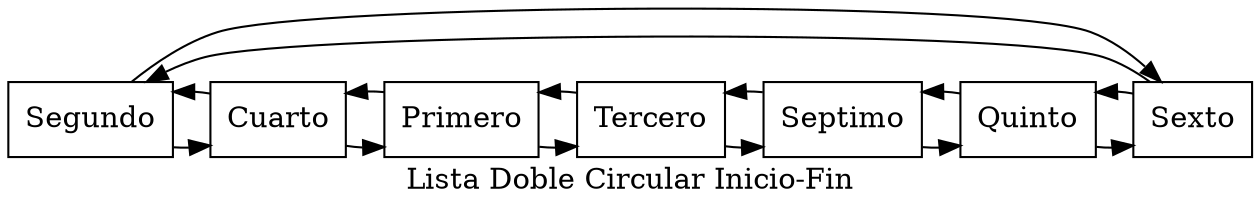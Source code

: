 digraph G{
label=" Lista Doble Circular Inicio-Fin ";
node [shape=box];
//agregando nodos
N0[label="Segundo" ];
N1[label="Cuarto" ];
N2[label="Primero" ];
N3[label="Tercero" ];
N4[label="Septimo" ];
N5[label="Quinto" ];
N6[label="Sexto" ];

//agregando conexiones o flechas
{rank=same;
N0->N1[dir=forward];
N0->N1[dir=back];
N1->N2[dir=forward];
N1->N2[dir=back];
N2->N3[dir=forward];
N2->N3[dir=back];
N3->N4[dir=forward];
N3->N4[dir=back];
N4->N5[dir=forward];
N4->N5[dir=back];
N5->N6[dir=forward];
N5->N6[dir=back];
N6->N0[dir=forward];
N6->N0[dir=back];

}
}